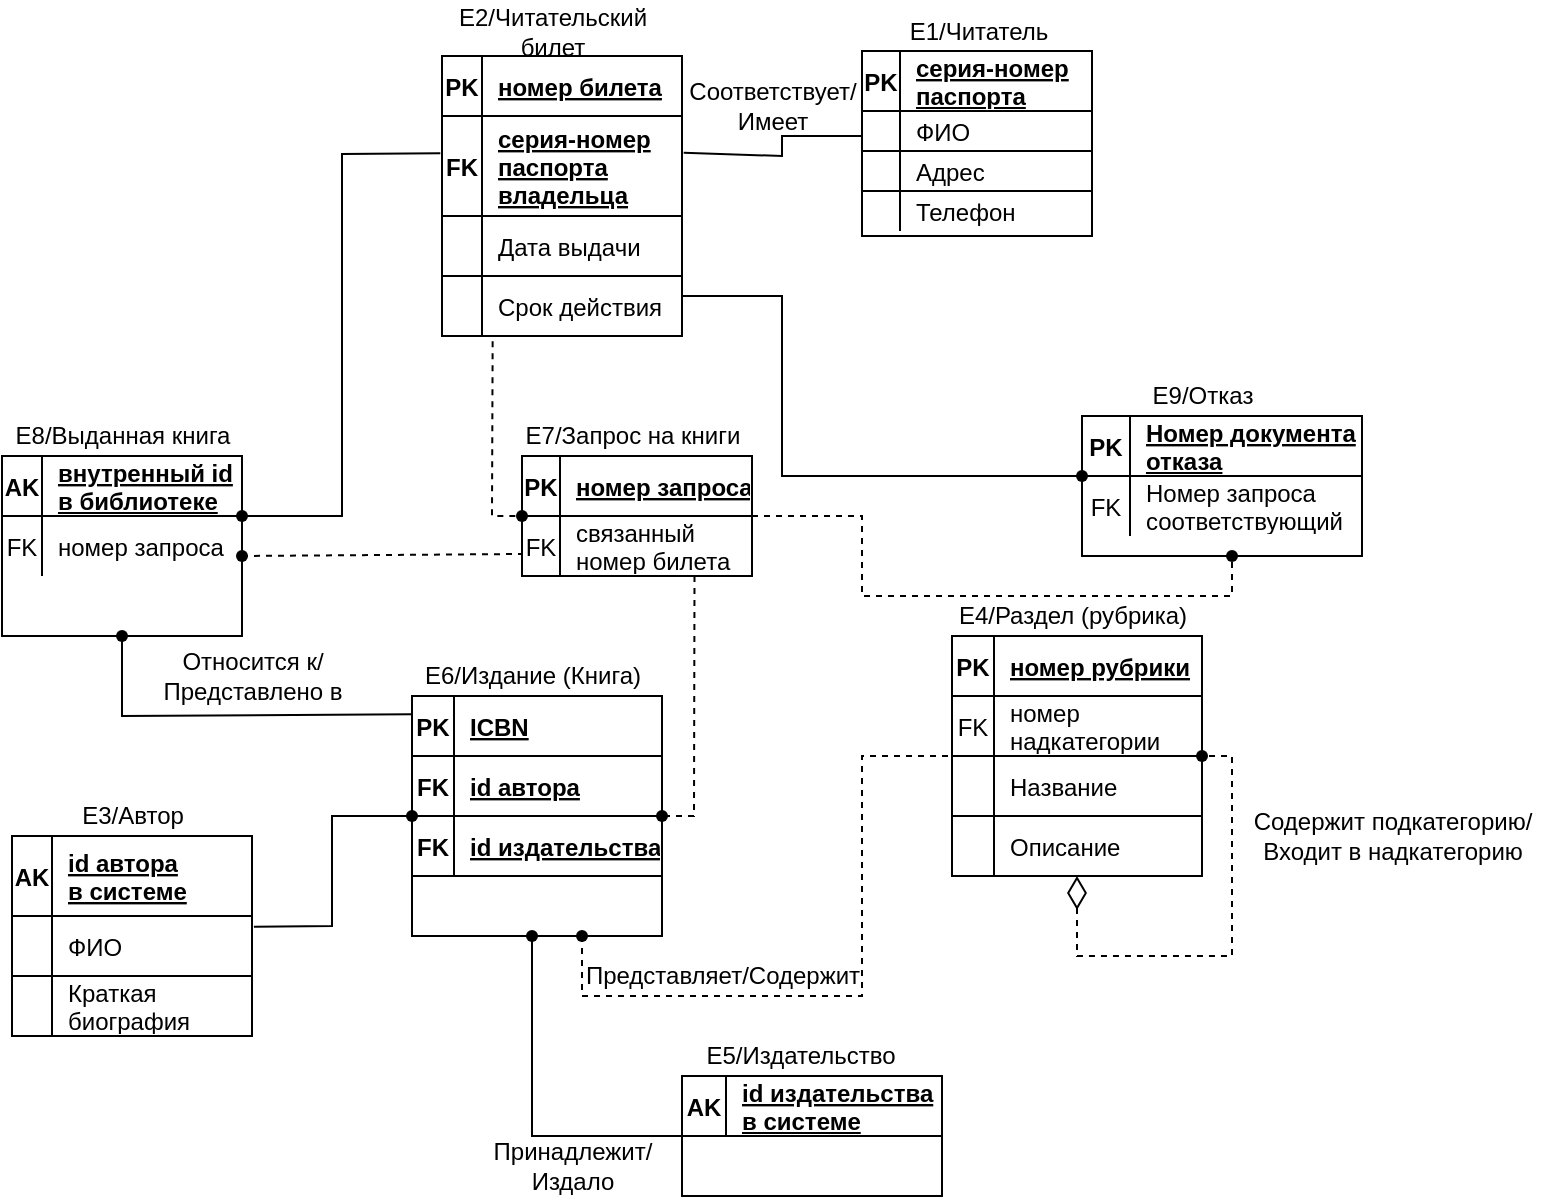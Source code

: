 <mxfile version="17.1.3" type="github">
  <diagram id="OyRcTyBlNtmZmaSBtb3-" name="Page-1">
    <mxGraphModel dx="1022" dy="468" grid="1" gridSize="10" guides="1" tooltips="1" connect="1" arrows="1" fold="1" page="1" pageScale="1" pageWidth="827" pageHeight="1169" math="0" shadow="0">
      <root>
        <mxCell id="0" />
        <mxCell id="1" parent="0" />
        <mxCell id="z1wBFRxJV2j2c12fdlnA-1" value="" style="shape=table;childLayout=tableLayout;fixedRows=1;rounded=0;whiteSpace=wrap;html=1;startSize=0;" parent="1" vertex="1">
          <mxGeometry x="480" y="27.5" width="115" height="92.5" as="geometry" />
        </mxCell>
        <mxCell id="bO-Ev2rAPcP5Glvwb2sy-28" value="" style="shape=tableRow;horizontal=0;startSize=0;swimlaneHead=0;swimlaneBody=0;fillColor=none;collapsible=0;dropTarget=0;points=[[0,0.5],[1,0.5]];portConstraint=eastwest;top=0;left=0;right=0;bottom=1;" parent="z1wBFRxJV2j2c12fdlnA-1" vertex="1">
          <mxGeometry width="115" height="30" as="geometry" />
        </mxCell>
        <mxCell id="bO-Ev2rAPcP5Glvwb2sy-29" value="PK" style="shape=partialRectangle;connectable=0;fillColor=none;top=0;left=0;bottom=0;right=0;fontStyle=1;overflow=hidden;" parent="bO-Ev2rAPcP5Glvwb2sy-28" vertex="1">
          <mxGeometry width="19" height="30" as="geometry">
            <mxRectangle width="19" height="30" as="alternateBounds" />
          </mxGeometry>
        </mxCell>
        <mxCell id="bO-Ev2rAPcP5Glvwb2sy-30" value="серия-номер&#xa;паспорта" style="shape=partialRectangle;connectable=0;fillColor=none;top=0;left=0;bottom=0;right=0;align=left;spacingLeft=6;fontStyle=5;overflow=hidden;" parent="bO-Ev2rAPcP5Glvwb2sy-28" vertex="1">
          <mxGeometry x="19" width="96" height="30" as="geometry">
            <mxRectangle width="96" height="30" as="alternateBounds" />
          </mxGeometry>
        </mxCell>
        <mxCell id="trUR8ETrxcVHtbuQEycP-1" value="" style="shape=tableRow;horizontal=0;startSize=0;swimlaneHead=0;swimlaneBody=0;fillColor=none;collapsible=0;dropTarget=0;points=[[0,0.5],[1,0.5]];portConstraint=eastwest;top=0;left=0;right=0;bottom=0;" vertex="1" parent="z1wBFRxJV2j2c12fdlnA-1">
          <mxGeometry y="30" width="115" height="20" as="geometry" />
        </mxCell>
        <mxCell id="trUR8ETrxcVHtbuQEycP-2" value="" style="shape=partialRectangle;connectable=0;fillColor=none;top=0;left=0;bottom=0;right=0;editable=1;overflow=hidden;" vertex="1" parent="trUR8ETrxcVHtbuQEycP-1">
          <mxGeometry width="19" height="20" as="geometry">
            <mxRectangle width="19" height="20" as="alternateBounds" />
          </mxGeometry>
        </mxCell>
        <mxCell id="trUR8ETrxcVHtbuQEycP-3" value="ФИО" style="shape=partialRectangle;connectable=0;fillColor=none;top=0;left=0;bottom=0;right=0;align=left;spacingLeft=6;overflow=hidden;" vertex="1" parent="trUR8ETrxcVHtbuQEycP-1">
          <mxGeometry x="19" width="96" height="20" as="geometry">
            <mxRectangle width="96" height="20" as="alternateBounds" />
          </mxGeometry>
        </mxCell>
        <mxCell id="trUR8ETrxcVHtbuQEycP-4" value="" style="shape=tableRow;horizontal=0;startSize=0;swimlaneHead=0;swimlaneBody=0;fillColor=none;collapsible=0;dropTarget=0;points=[[0,0.5],[1,0.5]];portConstraint=eastwest;top=0;left=0;right=0;bottom=0;" vertex="1" parent="z1wBFRxJV2j2c12fdlnA-1">
          <mxGeometry y="50" width="115" height="20" as="geometry" />
        </mxCell>
        <mxCell id="trUR8ETrxcVHtbuQEycP-5" value="" style="shape=partialRectangle;connectable=0;fillColor=none;top=0;left=0;bottom=0;right=0;editable=1;overflow=hidden;" vertex="1" parent="trUR8ETrxcVHtbuQEycP-4">
          <mxGeometry width="19" height="20" as="geometry">
            <mxRectangle width="19" height="20" as="alternateBounds" />
          </mxGeometry>
        </mxCell>
        <mxCell id="trUR8ETrxcVHtbuQEycP-6" value="Адрес" style="shape=partialRectangle;connectable=0;fillColor=none;top=0;left=0;bottom=0;right=0;align=left;spacingLeft=6;overflow=hidden;" vertex="1" parent="trUR8ETrxcVHtbuQEycP-4">
          <mxGeometry x="19" width="96" height="20" as="geometry">
            <mxRectangle width="96" height="20" as="alternateBounds" />
          </mxGeometry>
        </mxCell>
        <mxCell id="trUR8ETrxcVHtbuQEycP-7" value="" style="shape=tableRow;horizontal=0;startSize=0;swimlaneHead=0;swimlaneBody=0;fillColor=none;collapsible=0;dropTarget=0;points=[[0,0.5],[1,0.5]];portConstraint=eastwest;top=0;left=0;right=0;bottom=0;" vertex="1" parent="z1wBFRxJV2j2c12fdlnA-1">
          <mxGeometry y="70" width="115" height="20" as="geometry" />
        </mxCell>
        <mxCell id="trUR8ETrxcVHtbuQEycP-8" value="" style="shape=partialRectangle;connectable=0;fillColor=none;top=0;left=0;bottom=0;right=0;editable=1;overflow=hidden;" vertex="1" parent="trUR8ETrxcVHtbuQEycP-7">
          <mxGeometry width="19" height="20" as="geometry">
            <mxRectangle width="19" height="20" as="alternateBounds" />
          </mxGeometry>
        </mxCell>
        <mxCell id="trUR8ETrxcVHtbuQEycP-9" value="Телефон" style="shape=partialRectangle;connectable=0;fillColor=none;top=0;left=0;bottom=0;right=0;align=left;spacingLeft=6;overflow=hidden;" vertex="1" parent="trUR8ETrxcVHtbuQEycP-7">
          <mxGeometry x="19" width="96" height="20" as="geometry">
            <mxRectangle width="96" height="20" as="alternateBounds" />
          </mxGeometry>
        </mxCell>
        <mxCell id="z1wBFRxJV2j2c12fdlnA-2" value="E1/Читатель" style="text;html=1;align=center;verticalAlign=middle;resizable=0;points=[];autosize=1;strokeColor=none;fillColor=none;" parent="1" vertex="1">
          <mxGeometry x="492.5" y="7.5" width="90" height="20" as="geometry" />
        </mxCell>
        <mxCell id="z1wBFRxJV2j2c12fdlnA-4" value="E2/Читательский&lt;br&gt;билет" style="text;html=1;align=center;verticalAlign=middle;resizable=0;points=[];autosize=1;strokeColor=none;fillColor=none;" parent="1" vertex="1">
          <mxGeometry x="270" y="2.5" width="110" height="30" as="geometry" />
        </mxCell>
        <mxCell id="z1wBFRxJV2j2c12fdlnA-5" value="" style="shape=table;childLayout=tableLayout;fixedRows=1;rounded=0;whiteSpace=wrap;html=1;startSize=0;" parent="1" vertex="1">
          <mxGeometry x="55" y="420" width="120" height="100" as="geometry" />
        </mxCell>
        <mxCell id="bO-Ev2rAPcP5Glvwb2sy-86" value="" style="shape=tableRow;horizontal=0;startSize=0;swimlaneHead=0;swimlaneBody=0;fillColor=none;collapsible=0;dropTarget=0;points=[[0,0.5],[1,0.5]];portConstraint=eastwest;top=0;left=0;right=0;bottom=1;" parent="z1wBFRxJV2j2c12fdlnA-5" vertex="1">
          <mxGeometry width="120" height="40" as="geometry" />
        </mxCell>
        <mxCell id="bO-Ev2rAPcP5Glvwb2sy-87" value="AK" style="shape=partialRectangle;connectable=0;fillColor=none;top=0;left=0;bottom=0;right=0;fontStyle=1;overflow=hidden;" parent="bO-Ev2rAPcP5Glvwb2sy-86" vertex="1">
          <mxGeometry width="20" height="40" as="geometry">
            <mxRectangle width="20" height="40" as="alternateBounds" />
          </mxGeometry>
        </mxCell>
        <mxCell id="bO-Ev2rAPcP5Glvwb2sy-88" value="id автора&#xa;в системе" style="shape=partialRectangle;connectable=0;fillColor=none;top=0;left=0;bottom=0;right=0;align=left;spacingLeft=6;fontStyle=5;overflow=hidden;" parent="bO-Ev2rAPcP5Glvwb2sy-86" vertex="1">
          <mxGeometry x="20" width="100" height="40" as="geometry">
            <mxRectangle width="100" height="40" as="alternateBounds" />
          </mxGeometry>
        </mxCell>
        <mxCell id="trUR8ETrxcVHtbuQEycP-25" value="" style="shape=tableRow;horizontal=0;startSize=0;swimlaneHead=0;swimlaneBody=0;fillColor=none;collapsible=0;dropTarget=0;points=[[0,0.5],[1,0.5]];portConstraint=eastwest;top=0;left=0;right=0;bottom=0;" vertex="1" parent="z1wBFRxJV2j2c12fdlnA-5">
          <mxGeometry y="40" width="120" height="30" as="geometry" />
        </mxCell>
        <mxCell id="trUR8ETrxcVHtbuQEycP-26" value="" style="shape=partialRectangle;connectable=0;fillColor=none;top=0;left=0;bottom=0;right=0;editable=1;overflow=hidden;" vertex="1" parent="trUR8ETrxcVHtbuQEycP-25">
          <mxGeometry width="20" height="30" as="geometry">
            <mxRectangle width="20" height="30" as="alternateBounds" />
          </mxGeometry>
        </mxCell>
        <mxCell id="trUR8ETrxcVHtbuQEycP-27" value="ФИО" style="shape=partialRectangle;connectable=0;fillColor=none;top=0;left=0;bottom=0;right=0;align=left;spacingLeft=6;overflow=hidden;" vertex="1" parent="trUR8ETrxcVHtbuQEycP-25">
          <mxGeometry x="20" width="100" height="30" as="geometry">
            <mxRectangle width="100" height="30" as="alternateBounds" />
          </mxGeometry>
        </mxCell>
        <mxCell id="trUR8ETrxcVHtbuQEycP-28" value="" style="shape=tableRow;horizontal=0;startSize=0;swimlaneHead=0;swimlaneBody=0;fillColor=none;collapsible=0;dropTarget=0;points=[[0,0.5],[1,0.5]];portConstraint=eastwest;top=0;left=0;right=0;bottom=0;" vertex="1" parent="z1wBFRxJV2j2c12fdlnA-5">
          <mxGeometry y="70" width="120" height="30" as="geometry" />
        </mxCell>
        <mxCell id="trUR8ETrxcVHtbuQEycP-29" value="" style="shape=partialRectangle;connectable=0;fillColor=none;top=0;left=0;bottom=0;right=0;editable=1;overflow=hidden;" vertex="1" parent="trUR8ETrxcVHtbuQEycP-28">
          <mxGeometry width="20" height="30" as="geometry">
            <mxRectangle width="20" height="30" as="alternateBounds" />
          </mxGeometry>
        </mxCell>
        <mxCell id="trUR8ETrxcVHtbuQEycP-30" value="Краткая&#xa;биография" style="shape=partialRectangle;connectable=0;fillColor=none;top=0;left=0;bottom=0;right=0;align=left;spacingLeft=6;overflow=hidden;" vertex="1" parent="trUR8ETrxcVHtbuQEycP-28">
          <mxGeometry x="20" width="100" height="30" as="geometry">
            <mxRectangle width="100" height="30" as="alternateBounds" />
          </mxGeometry>
        </mxCell>
        <mxCell id="z1wBFRxJV2j2c12fdlnA-6" value="E3/Автор" style="text;html=1;align=center;verticalAlign=middle;resizable=0;points=[];autosize=1;strokeColor=none;fillColor=none;" parent="1" vertex="1">
          <mxGeometry x="80" y="400" width="70" height="20" as="geometry" />
        </mxCell>
        <mxCell id="z1wBFRxJV2j2c12fdlnA-7" value="" style="shape=table;childLayout=tableLayout;fixedRows=1;rounded=0;whiteSpace=wrap;html=1;startSize=0;" parent="1" vertex="1">
          <mxGeometry x="525" y="320" width="125" height="120" as="geometry" />
        </mxCell>
        <mxCell id="bO-Ev2rAPcP5Glvwb2sy-55" value="" style="shape=tableRow;horizontal=0;startSize=0;swimlaneHead=0;swimlaneBody=0;fillColor=none;collapsible=0;dropTarget=0;points=[[0,0.5],[1,0.5]];portConstraint=eastwest;top=0;left=0;right=0;bottom=1;" parent="z1wBFRxJV2j2c12fdlnA-7" vertex="1">
          <mxGeometry width="125" height="30" as="geometry" />
        </mxCell>
        <mxCell id="bO-Ev2rAPcP5Glvwb2sy-56" value="PK" style="shape=partialRectangle;connectable=0;fillColor=none;top=0;left=0;bottom=0;right=0;fontStyle=1;overflow=hidden;" parent="bO-Ev2rAPcP5Glvwb2sy-55" vertex="1">
          <mxGeometry width="21" height="30" as="geometry">
            <mxRectangle width="21" height="30" as="alternateBounds" />
          </mxGeometry>
        </mxCell>
        <mxCell id="bO-Ev2rAPcP5Glvwb2sy-57" value="номер рубрики" style="shape=partialRectangle;connectable=0;fillColor=none;top=0;left=0;bottom=0;right=0;align=left;spacingLeft=6;fontStyle=5;overflow=hidden;" parent="bO-Ev2rAPcP5Glvwb2sy-55" vertex="1">
          <mxGeometry x="21" width="104" height="30" as="geometry">
            <mxRectangle width="104" height="30" as="alternateBounds" />
          </mxGeometry>
        </mxCell>
        <mxCell id="bO-Ev2rAPcP5Glvwb2sy-58" value="" style="shape=tableRow;horizontal=0;startSize=0;swimlaneHead=0;swimlaneBody=0;fillColor=none;collapsible=0;dropTarget=0;points=[[0,0.5],[1,0.5]];portConstraint=eastwest;top=0;left=0;right=0;bottom=0;" parent="z1wBFRxJV2j2c12fdlnA-7" vertex="1">
          <mxGeometry y="30" width="125" height="30" as="geometry" />
        </mxCell>
        <mxCell id="bO-Ev2rAPcP5Glvwb2sy-59" value="FK" style="shape=partialRectangle;connectable=0;fillColor=none;top=0;left=0;bottom=0;right=0;fontStyle=0;overflow=hidden;" parent="bO-Ev2rAPcP5Glvwb2sy-58" vertex="1">
          <mxGeometry width="21" height="30" as="geometry">
            <mxRectangle width="21" height="30" as="alternateBounds" />
          </mxGeometry>
        </mxCell>
        <mxCell id="bO-Ev2rAPcP5Glvwb2sy-60" value="номер&#xa;надкатегории" style="shape=partialRectangle;connectable=0;fillColor=none;top=0;left=0;bottom=0;right=0;align=left;spacingLeft=6;fontStyle=0;overflow=hidden;" parent="bO-Ev2rAPcP5Glvwb2sy-58" vertex="1">
          <mxGeometry x="21" width="104" height="30" as="geometry">
            <mxRectangle width="104" height="30" as="alternateBounds" />
          </mxGeometry>
        </mxCell>
        <mxCell id="trUR8ETrxcVHtbuQEycP-16" value="" style="shape=tableRow;horizontal=0;startSize=0;swimlaneHead=0;swimlaneBody=0;fillColor=none;collapsible=0;dropTarget=0;points=[[0,0.5],[1,0.5]];portConstraint=eastwest;top=0;left=0;right=0;bottom=0;" vertex="1" parent="z1wBFRxJV2j2c12fdlnA-7">
          <mxGeometry y="60" width="125" height="30" as="geometry" />
        </mxCell>
        <mxCell id="trUR8ETrxcVHtbuQEycP-17" value="" style="shape=partialRectangle;connectable=0;fillColor=none;top=0;left=0;bottom=0;right=0;editable=1;overflow=hidden;" vertex="1" parent="trUR8ETrxcVHtbuQEycP-16">
          <mxGeometry width="21" height="30" as="geometry">
            <mxRectangle width="21" height="30" as="alternateBounds" />
          </mxGeometry>
        </mxCell>
        <mxCell id="trUR8ETrxcVHtbuQEycP-18" value="Название" style="shape=partialRectangle;connectable=0;fillColor=none;top=0;left=0;bottom=0;right=0;align=left;spacingLeft=6;overflow=hidden;" vertex="1" parent="trUR8ETrxcVHtbuQEycP-16">
          <mxGeometry x="21" width="104" height="30" as="geometry">
            <mxRectangle width="104" height="30" as="alternateBounds" />
          </mxGeometry>
        </mxCell>
        <mxCell id="trUR8ETrxcVHtbuQEycP-19" value="" style="shape=tableRow;horizontal=0;startSize=0;swimlaneHead=0;swimlaneBody=0;fillColor=none;collapsible=0;dropTarget=0;points=[[0,0.5],[1,0.5]];portConstraint=eastwest;top=0;left=0;right=0;bottom=0;" vertex="1" parent="z1wBFRxJV2j2c12fdlnA-7">
          <mxGeometry y="90" width="125" height="30" as="geometry" />
        </mxCell>
        <mxCell id="trUR8ETrxcVHtbuQEycP-20" value="" style="shape=partialRectangle;connectable=0;fillColor=none;top=0;left=0;bottom=0;right=0;editable=1;overflow=hidden;" vertex="1" parent="trUR8ETrxcVHtbuQEycP-19">
          <mxGeometry width="21" height="30" as="geometry">
            <mxRectangle width="21" height="30" as="alternateBounds" />
          </mxGeometry>
        </mxCell>
        <mxCell id="trUR8ETrxcVHtbuQEycP-21" value="Описание" style="shape=partialRectangle;connectable=0;fillColor=none;top=0;left=0;bottom=0;right=0;align=left;spacingLeft=6;overflow=hidden;" vertex="1" parent="trUR8ETrxcVHtbuQEycP-19">
          <mxGeometry x="21" width="104" height="30" as="geometry">
            <mxRectangle width="104" height="30" as="alternateBounds" />
          </mxGeometry>
        </mxCell>
        <mxCell id="z1wBFRxJV2j2c12fdlnA-8" value="E4/Раздел (рубрика)" style="text;html=1;align=center;verticalAlign=middle;resizable=0;points=[];autosize=1;strokeColor=none;fillColor=none;" parent="1" vertex="1">
          <mxGeometry x="520" y="300" width="130" height="20" as="geometry" />
        </mxCell>
        <mxCell id="z1wBFRxJV2j2c12fdlnA-9" value="" style="shape=table;childLayout=tableLayout;fixedRows=1;rounded=0;whiteSpace=wrap;html=1;startSize=0;" parent="1" vertex="1">
          <mxGeometry x="390" y="540" width="130" height="60" as="geometry" />
        </mxCell>
        <mxCell id="bO-Ev2rAPcP5Glvwb2sy-119" value="" style="shape=tableRow;horizontal=0;startSize=0;swimlaneHead=0;swimlaneBody=0;fillColor=none;collapsible=0;dropTarget=0;points=[[0,0.5],[1,0.5]];portConstraint=eastwest;top=0;left=0;right=0;bottom=1;" parent="z1wBFRxJV2j2c12fdlnA-9" vertex="1">
          <mxGeometry width="130" height="30" as="geometry" />
        </mxCell>
        <mxCell id="bO-Ev2rAPcP5Glvwb2sy-120" value="AK" style="shape=partialRectangle;connectable=0;fillColor=none;top=0;left=0;bottom=0;right=0;fontStyle=1;overflow=hidden;" parent="bO-Ev2rAPcP5Glvwb2sy-119" vertex="1">
          <mxGeometry width="22" height="30" as="geometry">
            <mxRectangle width="22" height="30" as="alternateBounds" />
          </mxGeometry>
        </mxCell>
        <mxCell id="bO-Ev2rAPcP5Glvwb2sy-121" value="id издательства&#xa;в системе" style="shape=partialRectangle;connectable=0;fillColor=none;top=0;left=0;bottom=0;right=0;align=left;spacingLeft=6;fontStyle=5;overflow=hidden;" parent="bO-Ev2rAPcP5Glvwb2sy-119" vertex="1">
          <mxGeometry x="22" width="108" height="30" as="geometry">
            <mxRectangle width="108" height="30" as="alternateBounds" />
          </mxGeometry>
        </mxCell>
        <mxCell id="z1wBFRxJV2j2c12fdlnA-10" value="E5/Издательство" style="text;html=1;align=center;verticalAlign=middle;resizable=0;points=[];autosize=1;strokeColor=none;fillColor=none;" parent="1" vertex="1">
          <mxGeometry x="394" y="520" width="110" height="20" as="geometry" />
        </mxCell>
        <mxCell id="z1wBFRxJV2j2c12fdlnA-13" value="" style="shape=table;childLayout=tableLayout;fixedRows=1;rounded=0;whiteSpace=wrap;html=1;startSize=0;" parent="1" vertex="1">
          <mxGeometry x="310" y="230" width="115" height="60" as="geometry" />
        </mxCell>
        <mxCell id="bO-Ev2rAPcP5Glvwb2sy-76" value="" style="shape=tableRow;horizontal=0;startSize=0;swimlaneHead=0;swimlaneBody=0;fillColor=none;collapsible=0;dropTarget=0;points=[[0,0.5],[1,0.5]];portConstraint=eastwest;top=0;left=0;right=0;bottom=1;" parent="z1wBFRxJV2j2c12fdlnA-13" vertex="1">
          <mxGeometry width="115" height="30" as="geometry" />
        </mxCell>
        <mxCell id="bO-Ev2rAPcP5Glvwb2sy-77" value="PK" style="shape=partialRectangle;connectable=0;fillColor=none;top=0;left=0;bottom=0;right=0;fontStyle=1;overflow=hidden;" parent="bO-Ev2rAPcP5Glvwb2sy-76" vertex="1">
          <mxGeometry width="19" height="30" as="geometry">
            <mxRectangle width="19" height="30" as="alternateBounds" />
          </mxGeometry>
        </mxCell>
        <mxCell id="bO-Ev2rAPcP5Glvwb2sy-78" value="номер запроса" style="shape=partialRectangle;connectable=0;fillColor=none;top=0;left=0;bottom=0;right=0;align=left;spacingLeft=6;fontStyle=5;overflow=hidden;" parent="bO-Ev2rAPcP5Glvwb2sy-76" vertex="1">
          <mxGeometry x="19" width="96" height="30" as="geometry">
            <mxRectangle width="96" height="30" as="alternateBounds" />
          </mxGeometry>
        </mxCell>
        <mxCell id="bO-Ev2rAPcP5Glvwb2sy-79" value="" style="shape=tableRow;horizontal=0;startSize=0;swimlaneHead=0;swimlaneBody=0;fillColor=none;collapsible=0;dropTarget=0;points=[[0,0.5],[1,0.5]];portConstraint=eastwest;top=0;left=0;right=0;bottom=0;" parent="z1wBFRxJV2j2c12fdlnA-13" vertex="1">
          <mxGeometry y="30" width="115" height="30" as="geometry" />
        </mxCell>
        <mxCell id="bO-Ev2rAPcP5Glvwb2sy-80" value="FK" style="shape=partialRectangle;connectable=0;fillColor=none;top=0;left=0;bottom=0;right=0;fontStyle=0;overflow=hidden;" parent="bO-Ev2rAPcP5Glvwb2sy-79" vertex="1">
          <mxGeometry width="19" height="30" as="geometry">
            <mxRectangle width="19" height="30" as="alternateBounds" />
          </mxGeometry>
        </mxCell>
        <mxCell id="bO-Ev2rAPcP5Glvwb2sy-81" value="связанный&#xa;номер билета" style="shape=partialRectangle;connectable=0;fillColor=none;top=0;left=0;bottom=0;right=0;align=left;spacingLeft=6;fontStyle=0;overflow=hidden;" parent="bO-Ev2rAPcP5Glvwb2sy-79" vertex="1">
          <mxGeometry x="19" width="96" height="30" as="geometry">
            <mxRectangle width="96" height="30" as="alternateBounds" />
          </mxGeometry>
        </mxCell>
        <mxCell id="z1wBFRxJV2j2c12fdlnA-14" value="E7/Запрос на книги" style="text;html=1;align=center;verticalAlign=middle;resizable=0;points=[];autosize=1;strokeColor=none;fillColor=none;" parent="1" vertex="1">
          <mxGeometry x="305" y="210" width="120" height="20" as="geometry" />
        </mxCell>
        <mxCell id="z1wBFRxJV2j2c12fdlnA-15" value="" style="shape=table;childLayout=tableLayout;fixedRows=1;rounded=0;whiteSpace=wrap;html=1;startSize=0;" parent="1" vertex="1">
          <mxGeometry x="50" y="230" width="120" height="90" as="geometry" />
        </mxCell>
        <mxCell id="bO-Ev2rAPcP5Glvwb2sy-69" value="" style="shape=tableRow;horizontal=0;startSize=0;swimlaneHead=0;swimlaneBody=0;fillColor=none;collapsible=0;dropTarget=0;points=[[0,0.5],[1,0.5]];portConstraint=eastwest;top=0;left=0;right=0;bottom=1;" parent="z1wBFRxJV2j2c12fdlnA-15" vertex="1">
          <mxGeometry width="120" height="30" as="geometry" />
        </mxCell>
        <mxCell id="bO-Ev2rAPcP5Glvwb2sy-70" value="AK" style="shape=partialRectangle;connectable=0;fillColor=none;top=0;left=0;bottom=0;right=0;fontStyle=1;overflow=hidden;" parent="bO-Ev2rAPcP5Glvwb2sy-69" vertex="1">
          <mxGeometry width="20" height="30" as="geometry">
            <mxRectangle width="20" height="30" as="alternateBounds" />
          </mxGeometry>
        </mxCell>
        <mxCell id="bO-Ev2rAPcP5Glvwb2sy-71" value="внутренный id&#xa;в библиотеке" style="shape=partialRectangle;connectable=0;fillColor=none;top=0;left=0;bottom=0;right=0;align=left;spacingLeft=6;fontStyle=5;overflow=hidden;" parent="bO-Ev2rAPcP5Glvwb2sy-69" vertex="1">
          <mxGeometry x="20" width="100" height="30" as="geometry">
            <mxRectangle width="100" height="30" as="alternateBounds" />
          </mxGeometry>
        </mxCell>
        <mxCell id="bO-Ev2rAPcP5Glvwb2sy-73" value="" style="shape=tableRow;horizontal=0;startSize=0;swimlaneHead=0;swimlaneBody=0;fillColor=none;collapsible=0;dropTarget=0;points=[[0,0.5],[1,0.5]];portConstraint=eastwest;top=0;left=0;right=0;bottom=0;" parent="z1wBFRxJV2j2c12fdlnA-15" vertex="1">
          <mxGeometry y="30" width="120" height="30" as="geometry" />
        </mxCell>
        <mxCell id="bO-Ev2rAPcP5Glvwb2sy-74" value="FK" style="shape=partialRectangle;connectable=0;fillColor=none;top=0;left=0;bottom=0;right=0;fontStyle=0;overflow=hidden;" parent="bO-Ev2rAPcP5Glvwb2sy-73" vertex="1">
          <mxGeometry width="20" height="30" as="geometry">
            <mxRectangle width="20" height="30" as="alternateBounds" />
          </mxGeometry>
        </mxCell>
        <mxCell id="bO-Ev2rAPcP5Glvwb2sy-75" value="номер запроса" style="shape=partialRectangle;connectable=0;fillColor=none;top=0;left=0;bottom=0;right=0;align=left;spacingLeft=6;fontStyle=0;overflow=hidden;" parent="bO-Ev2rAPcP5Glvwb2sy-73" vertex="1">
          <mxGeometry x="20" width="100" height="30" as="geometry">
            <mxRectangle width="100" height="30" as="alternateBounds" />
          </mxGeometry>
        </mxCell>
        <mxCell id="z1wBFRxJV2j2c12fdlnA-16" value="E8/Выданная книга" style="text;html=1;align=center;verticalAlign=middle;resizable=0;points=[];autosize=1;strokeColor=none;fillColor=none;" parent="1" vertex="1">
          <mxGeometry x="50" y="210" width="120" height="20" as="geometry" />
        </mxCell>
        <mxCell id="z1wBFRxJV2j2c12fdlnA-17" value="" style="shape=table;childLayout=tableLayout;fixedRows=1;rounded=0;whiteSpace=wrap;html=1;startSize=0;" parent="1" vertex="1">
          <mxGeometry x="590" y="210" width="140" height="70" as="geometry" />
        </mxCell>
        <mxCell id="bO-Ev2rAPcP5Glvwb2sy-41" value="" style="shape=tableRow;horizontal=0;startSize=0;swimlaneHead=0;swimlaneBody=0;fillColor=none;collapsible=0;dropTarget=0;points=[[0,0.5],[1,0.5]];portConstraint=eastwest;top=0;left=0;right=0;bottom=1;" parent="z1wBFRxJV2j2c12fdlnA-17" vertex="1">
          <mxGeometry width="140" height="30" as="geometry" />
        </mxCell>
        <mxCell id="bO-Ev2rAPcP5Glvwb2sy-42" value="PK" style="shape=partialRectangle;connectable=0;fillColor=none;top=0;left=0;bottom=0;right=0;fontStyle=1;overflow=hidden;" parent="bO-Ev2rAPcP5Glvwb2sy-41" vertex="1">
          <mxGeometry width="24" height="30" as="geometry">
            <mxRectangle width="24" height="30" as="alternateBounds" />
          </mxGeometry>
        </mxCell>
        <mxCell id="bO-Ev2rAPcP5Glvwb2sy-43" value="Номер документа&#xa;отказа" style="shape=partialRectangle;connectable=0;fillColor=none;top=0;left=0;bottom=0;right=0;align=left;spacingLeft=6;fontStyle=5;overflow=hidden;" parent="bO-Ev2rAPcP5Glvwb2sy-41" vertex="1">
          <mxGeometry x="24" width="116" height="30" as="geometry">
            <mxRectangle width="116" height="30" as="alternateBounds" />
          </mxGeometry>
        </mxCell>
        <mxCell id="bO-Ev2rAPcP5Glvwb2sy-52" value="" style="shape=tableRow;horizontal=0;startSize=0;swimlaneHead=0;swimlaneBody=0;fillColor=none;collapsible=0;dropTarget=0;points=[[0,0.5],[1,0.5]];portConstraint=eastwest;top=0;left=0;right=0;bottom=0;" parent="z1wBFRxJV2j2c12fdlnA-17" vertex="1">
          <mxGeometry y="30" width="140" height="30" as="geometry" />
        </mxCell>
        <mxCell id="bO-Ev2rAPcP5Glvwb2sy-53" value="FK" style="shape=partialRectangle;connectable=0;fillColor=none;top=0;left=0;bottom=0;right=0;fontStyle=0;overflow=hidden;" parent="bO-Ev2rAPcP5Glvwb2sy-52" vertex="1">
          <mxGeometry width="24" height="30" as="geometry">
            <mxRectangle width="24" height="30" as="alternateBounds" />
          </mxGeometry>
        </mxCell>
        <mxCell id="bO-Ev2rAPcP5Glvwb2sy-54" value="Номер запроса&#xa;соответствующий" style="shape=partialRectangle;connectable=0;fillColor=none;top=0;left=0;bottom=0;right=0;align=left;spacingLeft=6;fontStyle=0;overflow=hidden;" parent="bO-Ev2rAPcP5Glvwb2sy-52" vertex="1">
          <mxGeometry x="24" width="116" height="30" as="geometry">
            <mxRectangle width="116" height="30" as="alternateBounds" />
          </mxGeometry>
        </mxCell>
        <mxCell id="z1wBFRxJV2j2c12fdlnA-18" value="E9/Отказ" style="text;html=1;align=center;verticalAlign=middle;resizable=0;points=[];autosize=1;strokeColor=none;fillColor=none;" parent="1" vertex="1">
          <mxGeometry x="615" y="190" width="70" height="20" as="geometry" />
        </mxCell>
        <mxCell id="z1wBFRxJV2j2c12fdlnA-19" value="" style="shape=table;childLayout=tableLayout;fixedRows=1;rounded=1;whiteSpace=wrap;html=1;startSize=0;" parent="1" vertex="1">
          <mxGeometry x="270" y="30" width="120" height="140" as="geometry" />
        </mxCell>
        <mxCell id="bO-Ev2rAPcP5Glvwb2sy-32" value="" style="shape=tableRow;horizontal=0;startSize=0;swimlaneHead=0;swimlaneBody=0;fillColor=none;collapsible=0;dropTarget=0;points=[[0,0.5],[1,0.5]];portConstraint=eastwest;top=0;left=0;right=0;bottom=1;" parent="z1wBFRxJV2j2c12fdlnA-19" vertex="1">
          <mxGeometry width="120" height="30" as="geometry" />
        </mxCell>
        <mxCell id="bO-Ev2rAPcP5Glvwb2sy-33" value="PK" style="shape=partialRectangle;connectable=0;fillColor=none;top=0;left=0;bottom=0;right=0;fontStyle=1;overflow=hidden;" parent="bO-Ev2rAPcP5Glvwb2sy-32" vertex="1">
          <mxGeometry width="20" height="30" as="geometry">
            <mxRectangle width="20" height="30" as="alternateBounds" />
          </mxGeometry>
        </mxCell>
        <mxCell id="bO-Ev2rAPcP5Glvwb2sy-34" value="номер билета" style="shape=partialRectangle;connectable=0;fillColor=none;top=0;left=0;bottom=0;right=0;align=left;spacingLeft=6;fontStyle=5;overflow=hidden;" parent="bO-Ev2rAPcP5Glvwb2sy-32" vertex="1">
          <mxGeometry x="20" width="100" height="30" as="geometry">
            <mxRectangle width="100" height="30" as="alternateBounds" />
          </mxGeometry>
        </mxCell>
        <mxCell id="bO-Ev2rAPcP5Glvwb2sy-35" value="" style="shape=tableRow;horizontal=0;startSize=0;swimlaneHead=0;swimlaneBody=0;fillColor=none;collapsible=0;dropTarget=0;points=[[0,0.5],[1,0.5]];portConstraint=eastwest;top=0;left=0;right=0;bottom=1;" parent="z1wBFRxJV2j2c12fdlnA-19" vertex="1">
          <mxGeometry y="30" width="120" height="50" as="geometry" />
        </mxCell>
        <mxCell id="bO-Ev2rAPcP5Glvwb2sy-36" value="FK" style="shape=partialRectangle;connectable=0;fillColor=none;top=0;left=0;bottom=0;right=0;fontStyle=1;overflow=hidden;" parent="bO-Ev2rAPcP5Glvwb2sy-35" vertex="1">
          <mxGeometry width="20" height="50" as="geometry">
            <mxRectangle width="20" height="50" as="alternateBounds" />
          </mxGeometry>
        </mxCell>
        <mxCell id="bO-Ev2rAPcP5Glvwb2sy-37" value="серия-номер&#xa;паспорта&#xa;владельца" style="shape=partialRectangle;connectable=0;fillColor=none;top=0;left=0;bottom=0;right=0;align=left;spacingLeft=6;fontStyle=5;overflow=hidden;" parent="bO-Ev2rAPcP5Glvwb2sy-35" vertex="1">
          <mxGeometry x="20" width="100" height="50" as="geometry">
            <mxRectangle width="100" height="50" as="alternateBounds" />
          </mxGeometry>
        </mxCell>
        <mxCell id="trUR8ETrxcVHtbuQEycP-10" value="" style="shape=tableRow;horizontal=0;startSize=0;swimlaneHead=0;swimlaneBody=0;fillColor=none;collapsible=0;dropTarget=0;points=[[0,0.5],[1,0.5]];portConstraint=eastwest;top=0;left=0;right=0;bottom=0;" vertex="1" parent="z1wBFRxJV2j2c12fdlnA-19">
          <mxGeometry y="80" width="120" height="30" as="geometry" />
        </mxCell>
        <mxCell id="trUR8ETrxcVHtbuQEycP-11" value="" style="shape=partialRectangle;connectable=0;fillColor=none;top=0;left=0;bottom=0;right=0;editable=1;overflow=hidden;" vertex="1" parent="trUR8ETrxcVHtbuQEycP-10">
          <mxGeometry width="20" height="30" as="geometry">
            <mxRectangle width="20" height="30" as="alternateBounds" />
          </mxGeometry>
        </mxCell>
        <mxCell id="trUR8ETrxcVHtbuQEycP-12" value="Дата выдачи" style="shape=partialRectangle;connectable=0;fillColor=none;top=0;left=0;bottom=0;right=0;align=left;spacingLeft=6;overflow=hidden;" vertex="1" parent="trUR8ETrxcVHtbuQEycP-10">
          <mxGeometry x="20" width="100" height="30" as="geometry">
            <mxRectangle width="100" height="30" as="alternateBounds" />
          </mxGeometry>
        </mxCell>
        <mxCell id="trUR8ETrxcVHtbuQEycP-13" value="" style="shape=tableRow;horizontal=0;startSize=0;swimlaneHead=0;swimlaneBody=0;fillColor=none;collapsible=0;dropTarget=0;points=[[0,0.5],[1,0.5]];portConstraint=eastwest;top=0;left=0;right=0;bottom=0;" vertex="1" parent="z1wBFRxJV2j2c12fdlnA-19">
          <mxGeometry y="110" width="120" height="30" as="geometry" />
        </mxCell>
        <mxCell id="trUR8ETrxcVHtbuQEycP-14" value="" style="shape=partialRectangle;connectable=0;fillColor=none;top=0;left=0;bottom=0;right=0;editable=1;overflow=hidden;" vertex="1" parent="trUR8ETrxcVHtbuQEycP-13">
          <mxGeometry width="20" height="30" as="geometry">
            <mxRectangle width="20" height="30" as="alternateBounds" />
          </mxGeometry>
        </mxCell>
        <mxCell id="trUR8ETrxcVHtbuQEycP-15" value="Срок действия" style="shape=partialRectangle;connectable=0;fillColor=none;top=0;left=0;bottom=0;right=0;align=left;spacingLeft=6;overflow=hidden;" vertex="1" parent="trUR8ETrxcVHtbuQEycP-13">
          <mxGeometry x="20" width="100" height="30" as="geometry">
            <mxRectangle width="100" height="30" as="alternateBounds" />
          </mxGeometry>
        </mxCell>
        <mxCell id="z1wBFRxJV2j2c12fdlnA-20" value="" style="endArrow=none;html=1;rounded=0;exitX=1.007;exitY=0.368;exitDx=0;exitDy=0;exitPerimeter=0;" parent="1" source="bO-Ev2rAPcP5Glvwb2sy-35" edge="1">
          <mxGeometry width="50" height="50" relative="1" as="geometry">
            <mxPoint x="400" y="130" as="sourcePoint" />
            <mxPoint x="480" y="70" as="targetPoint" />
            <Array as="points">
              <mxPoint x="440" y="80" />
              <mxPoint x="440" y="70" />
            </Array>
          </mxGeometry>
        </mxCell>
        <mxCell id="z1wBFRxJV2j2c12fdlnA-21" value="Соответствует/&lt;br&gt;Имеет" style="text;html=1;align=center;verticalAlign=middle;resizable=0;points=[];autosize=1;strokeColor=none;fillColor=none;" parent="1" vertex="1">
          <mxGeometry x="385" y="40" width="100" height="30" as="geometry" />
        </mxCell>
        <mxCell id="z1wBFRxJV2j2c12fdlnA-23" value="" style="shape=table;childLayout=tableLayout;fixedRows=1;rounded=0;whiteSpace=wrap;html=1;startSize=0;" parent="1" vertex="1">
          <mxGeometry x="255" y="350" width="125" height="120" as="geometry" />
        </mxCell>
        <mxCell id="bO-Ev2rAPcP5Glvwb2sy-82" value="" style="shape=tableRow;horizontal=0;startSize=0;swimlaneHead=0;swimlaneBody=0;fillColor=none;collapsible=0;dropTarget=0;points=[[0,0.5],[1,0.5]];portConstraint=eastwest;top=0;left=0;right=0;bottom=1;" parent="z1wBFRxJV2j2c12fdlnA-23" vertex="1">
          <mxGeometry width="125" height="30" as="geometry" />
        </mxCell>
        <mxCell id="bO-Ev2rAPcP5Glvwb2sy-83" value="PK" style="shape=partialRectangle;connectable=0;fillColor=none;top=0;left=0;bottom=0;right=0;fontStyle=1;overflow=hidden;" parent="bO-Ev2rAPcP5Glvwb2sy-82" vertex="1">
          <mxGeometry width="21" height="30" as="geometry">
            <mxRectangle width="21" height="30" as="alternateBounds" />
          </mxGeometry>
        </mxCell>
        <mxCell id="bO-Ev2rAPcP5Glvwb2sy-84" value="ICBN" style="shape=partialRectangle;connectable=0;fillColor=none;top=0;left=0;bottom=0;right=0;align=left;spacingLeft=6;fontStyle=5;overflow=hidden;" parent="bO-Ev2rAPcP5Glvwb2sy-82" vertex="1">
          <mxGeometry x="21" width="104" height="30" as="geometry">
            <mxRectangle width="104" height="30" as="alternateBounds" />
          </mxGeometry>
        </mxCell>
        <mxCell id="bO-Ev2rAPcP5Glvwb2sy-103" value="" style="shape=tableRow;horizontal=0;startSize=0;swimlaneHead=0;swimlaneBody=0;fillColor=none;collapsible=0;dropTarget=0;points=[[0,0.5],[1,0.5]];portConstraint=eastwest;top=0;left=0;right=0;bottom=1;" parent="z1wBFRxJV2j2c12fdlnA-23" vertex="1">
          <mxGeometry y="30" width="125" height="30" as="geometry" />
        </mxCell>
        <mxCell id="bO-Ev2rAPcP5Glvwb2sy-104" value="FK" style="shape=partialRectangle;connectable=0;fillColor=none;top=0;left=0;bottom=0;right=0;fontStyle=1;overflow=hidden;" parent="bO-Ev2rAPcP5Glvwb2sy-103" vertex="1">
          <mxGeometry width="21" height="30" as="geometry">
            <mxRectangle width="21" height="30" as="alternateBounds" />
          </mxGeometry>
        </mxCell>
        <mxCell id="bO-Ev2rAPcP5Glvwb2sy-105" value="id автора" style="shape=partialRectangle;connectable=0;fillColor=none;top=0;left=0;bottom=0;right=0;align=left;spacingLeft=6;fontStyle=5;overflow=hidden;" parent="bO-Ev2rAPcP5Glvwb2sy-103" vertex="1">
          <mxGeometry x="21" width="104" height="30" as="geometry">
            <mxRectangle width="104" height="30" as="alternateBounds" />
          </mxGeometry>
        </mxCell>
        <mxCell id="bO-Ev2rAPcP5Glvwb2sy-107" value="" style="shape=tableRow;horizontal=0;startSize=0;swimlaneHead=0;swimlaneBody=0;fillColor=none;collapsible=0;dropTarget=0;points=[[0,0.5],[1,0.5]];portConstraint=eastwest;top=0;left=0;right=0;bottom=1;" parent="z1wBFRxJV2j2c12fdlnA-23" vertex="1">
          <mxGeometry y="60" width="125" height="30" as="geometry" />
        </mxCell>
        <mxCell id="bO-Ev2rAPcP5Glvwb2sy-108" value="FK" style="shape=partialRectangle;connectable=0;fillColor=none;top=0;left=0;bottom=0;right=0;fontStyle=1;overflow=hidden;" parent="bO-Ev2rAPcP5Glvwb2sy-107" vertex="1">
          <mxGeometry width="21" height="30" as="geometry">
            <mxRectangle width="21" height="30" as="alternateBounds" />
          </mxGeometry>
        </mxCell>
        <mxCell id="bO-Ev2rAPcP5Glvwb2sy-109" value="id издательства" style="shape=partialRectangle;connectable=0;fillColor=none;top=0;left=0;bottom=0;right=0;align=left;spacingLeft=6;fontStyle=5;overflow=hidden;" parent="bO-Ev2rAPcP5Glvwb2sy-107" vertex="1">
          <mxGeometry x="21" width="104" height="30" as="geometry">
            <mxRectangle width="104" height="30" as="alternateBounds" />
          </mxGeometry>
        </mxCell>
        <mxCell id="z1wBFRxJV2j2c12fdlnA-24" value="E6/Издание (Книга)" style="text;html=1;align=center;verticalAlign=middle;resizable=0;points=[];autosize=1;strokeColor=none;fillColor=none;" parent="1" vertex="1">
          <mxGeometry x="255" y="330" width="120" height="20" as="geometry" />
        </mxCell>
        <mxCell id="z1wBFRxJV2j2c12fdlnA-27" value="" style="endArrow=none;html=1;rounded=0;dashed=1;entryX=0;entryY=0.5;entryDx=0;entryDy=0;" parent="1" target="z1wBFRxJV2j2c12fdlnA-7" edge="1">
          <mxGeometry relative="1" as="geometry">
            <mxPoint x="340" y="470" as="sourcePoint" />
            <mxPoint x="475" y="460" as="targetPoint" />
            <Array as="points">
              <mxPoint x="340" y="500" />
              <mxPoint x="480" y="500" />
              <mxPoint x="480" y="380" />
            </Array>
          </mxGeometry>
        </mxCell>
        <mxCell id="z1wBFRxJV2j2c12fdlnA-28" value="" style="shape=waypoint;sketch=0;fillStyle=solid;size=6;pointerEvents=1;points=[];fillColor=none;resizable=0;rotatable=0;perimeter=centerPerimeter;snapToPoint=1;" parent="1" vertex="1">
          <mxGeometry x="320" y="450" width="40" height="40" as="geometry" />
        </mxCell>
        <mxCell id="z1wBFRxJV2j2c12fdlnA-29" value="Представляет/Содержит" style="text;html=1;align=center;verticalAlign=middle;resizable=0;points=[];autosize=1;strokeColor=none;fillColor=none;" parent="1" vertex="1">
          <mxGeometry x="335" y="480" width="150" height="20" as="geometry" />
        </mxCell>
        <mxCell id="z1wBFRxJV2j2c12fdlnA-31" value="" style="endArrow=none;html=1;dashed=0;rounded=0;exitX=1.008;exitY=0.178;exitDx=0;exitDy=0;entryX=0;entryY=0.5;entryDx=0;entryDy=0;exitPerimeter=0;" parent="1" source="trUR8ETrxcVHtbuQEycP-25" target="z1wBFRxJV2j2c12fdlnA-23" edge="1">
          <mxGeometry relative="1" as="geometry">
            <mxPoint x="315" y="460" as="sourcePoint" />
            <mxPoint x="215" y="460" as="targetPoint" />
            <Array as="points">
              <mxPoint x="215" y="465" />
              <mxPoint x="215" y="420" />
              <mxPoint x="215" y="410" />
            </Array>
          </mxGeometry>
        </mxCell>
        <mxCell id="z1wBFRxJV2j2c12fdlnA-33" value="" style="shape=waypoint;sketch=0;fillStyle=solid;size=6;pointerEvents=1;points=[];fillColor=none;resizable=0;rotatable=0;perimeter=centerPerimeter;snapToPoint=1;" parent="1" vertex="1">
          <mxGeometry x="235" y="390" width="40" height="40" as="geometry" />
        </mxCell>
        <mxCell id="z1wBFRxJV2j2c12fdlnA-35" value="" style="endArrow=none;html=1;dashed=0;rounded=0;entryX=0;entryY=0.5;entryDx=0;entryDy=0;exitDx=0;exitDy=0;startArrow=none;" parent="1" source="z1wBFRxJV2j2c12fdlnA-36" target="z1wBFRxJV2j2c12fdlnA-9" edge="1">
          <mxGeometry relative="1" as="geometry">
            <mxPoint x="315" y="560" as="sourcePoint" />
            <mxPoint x="475" y="470" as="targetPoint" />
            <Array as="points">
              <mxPoint x="315" y="570" />
            </Array>
          </mxGeometry>
        </mxCell>
        <mxCell id="z1wBFRxJV2j2c12fdlnA-45" value="" style="endArrow=close;html=1;dashed=1;endSize=12;startArrow=diamondThin;startSize=14;startFill=0;edgeStyle=orthogonalEdgeStyle;rounded=0;entryX=1;entryY=0.5;entryDx=0;entryDy=0;exitX=0.5;exitY=1;exitDx=0;exitDy=0;" parent="1" source="z1wBFRxJV2j2c12fdlnA-7" target="z1wBFRxJV2j2c12fdlnA-7" edge="1">
          <mxGeometry relative="1" as="geometry">
            <mxPoint x="535" y="460" as="sourcePoint" />
            <mxPoint x="725" y="450" as="targetPoint" />
            <Array as="points">
              <mxPoint x="588" y="480" />
              <mxPoint x="665" y="480" />
              <mxPoint x="665" y="380" />
            </Array>
          </mxGeometry>
        </mxCell>
        <mxCell id="z1wBFRxJV2j2c12fdlnA-48" value="" style="shape=waypoint;sketch=0;fillStyle=solid;size=6;pointerEvents=1;points=[];fillColor=none;resizable=0;rotatable=0;perimeter=centerPerimeter;snapToPoint=1;" parent="1" vertex="1">
          <mxGeometry x="630" y="360" width="40" height="40" as="geometry" />
        </mxCell>
        <mxCell id="z1wBFRxJV2j2c12fdlnA-54" value="" style="endArrow=none;html=1;rounded=0;exitDx=0;exitDy=0;startArrow=none;entryX=-0.007;entryY=0.372;entryDx=0;entryDy=0;entryPerimeter=0;" parent="1" source="z1wBFRxJV2j2c12fdlnA-55" target="bO-Ev2rAPcP5Glvwb2sy-35" edge="1">
          <mxGeometry relative="1" as="geometry">
            <mxPoint x="290" y="200" as="sourcePoint" />
            <mxPoint x="260" y="130" as="targetPoint" />
            <Array as="points">
              <mxPoint x="220" y="260" />
              <mxPoint x="220" y="79" />
            </Array>
          </mxGeometry>
        </mxCell>
        <mxCell id="z1wBFRxJV2j2c12fdlnA-55" value="" style="shape=waypoint;sketch=0;fillStyle=solid;size=6;pointerEvents=1;points=[];fillColor=none;resizable=0;rotatable=0;perimeter=centerPerimeter;snapToPoint=1;" parent="1" vertex="1">
          <mxGeometry x="150" y="240" width="40" height="40" as="geometry" />
        </mxCell>
        <mxCell id="z1wBFRxJV2j2c12fdlnA-56" value="" style="endArrow=none;html=1;rounded=0;exitX=1;exitY=0.5;exitDx=0;exitDy=0;entryDx=0;entryDy=0;" parent="1" source="z1wBFRxJV2j2c12fdlnA-15" target="z1wBFRxJV2j2c12fdlnA-55" edge="1">
          <mxGeometry relative="1" as="geometry">
            <mxPoint x="170" y="260" as="sourcePoint" />
            <mxPoint x="265" y="130" as="targetPoint" />
            <Array as="points" />
          </mxGeometry>
        </mxCell>
        <mxCell id="z1wBFRxJV2j2c12fdlnA-58" value="" style="endArrow=none;html=1;dashed=1;rounded=0;entryX=0;entryY=0.5;entryDx=0;entryDy=0;exitX=0.211;exitY=1.089;exitDx=0;exitDy=0;exitPerimeter=0;" parent="1" target="z1wBFRxJV2j2c12fdlnA-13" edge="1" source="trUR8ETrxcVHtbuQEycP-13">
          <mxGeometry relative="1" as="geometry">
            <mxPoint x="295" y="160" as="sourcePoint" />
            <mxPoint x="450" y="280" as="targetPoint" />
            <Array as="points">
              <mxPoint x="295" y="260" />
            </Array>
          </mxGeometry>
        </mxCell>
        <mxCell id="z1wBFRxJV2j2c12fdlnA-59" value="" style="shape=waypoint;sketch=0;fillStyle=solid;size=6;pointerEvents=1;points=[];fillColor=none;resizable=0;rotatable=0;perimeter=centerPerimeter;snapToPoint=1;" parent="1" vertex="1">
          <mxGeometry x="290" y="240" width="40" height="40" as="geometry" />
        </mxCell>
        <mxCell id="z1wBFRxJV2j2c12fdlnA-62" value="" style="endArrow=none;html=1;rounded=0;exitDx=0;exitDy=0;startArrow=none;" parent="1" source="z1wBFRxJV2j2c12fdlnA-63" edge="1">
          <mxGeometry relative="1" as="geometry">
            <mxPoint x="95" y="359.17" as="sourcePoint" />
            <mxPoint x="255" y="359.17" as="targetPoint" />
            <Array as="points">
              <mxPoint x="110" y="360" />
            </Array>
          </mxGeometry>
        </mxCell>
        <mxCell id="z1wBFRxJV2j2c12fdlnA-64" value="" style="endArrow=none;html=1;rounded=0;exitDx=0;exitDy=0;startArrow=none;" parent="1" source="z1wBFRxJV2j2c12fdlnA-63" edge="1">
          <mxGeometry relative="1" as="geometry">
            <mxPoint x="110" y="290" as="sourcePoint" />
            <mxPoint x="110" y="320" as="targetPoint" />
            <Array as="points" />
          </mxGeometry>
        </mxCell>
        <mxCell id="z1wBFRxJV2j2c12fdlnA-65" value="Относится к/&lt;br&gt;Представлено в" style="text;html=1;align=center;verticalAlign=middle;resizable=0;points=[];autosize=1;strokeColor=none;fillColor=none;" parent="1" vertex="1">
          <mxGeometry x="120" y="325" width="110" height="30" as="geometry" />
        </mxCell>
        <mxCell id="z1wBFRxJV2j2c12fdlnA-66" value="Содержит подкатегорию/&lt;br&gt;Входит в надкатегорию" style="text;html=1;align=center;verticalAlign=middle;resizable=0;points=[];autosize=1;strokeColor=none;fillColor=none;" parent="1" vertex="1">
          <mxGeometry x="670" y="405" width="150" height="30" as="geometry" />
        </mxCell>
        <mxCell id="z1wBFRxJV2j2c12fdlnA-67" value="" style="endArrow=none;html=1;rounded=0;entryX=0.46;entryY=0.555;entryDx=0;entryDy=0;entryPerimeter=0;" parent="1" target="z1wBFRxJV2j2c12fdlnA-68" edge="1">
          <mxGeometry relative="1" as="geometry">
            <mxPoint x="390" y="150" as="sourcePoint" />
            <mxPoint x="545" y="150" as="targetPoint" />
            <Array as="points">
              <mxPoint x="440" y="150" />
              <mxPoint x="440" y="240" />
            </Array>
          </mxGeometry>
        </mxCell>
        <mxCell id="z1wBFRxJV2j2c12fdlnA-68" value="" style="shape=waypoint;sketch=0;fillStyle=solid;size=6;pointerEvents=1;points=[];fillColor=none;resizable=0;rotatable=0;perimeter=centerPerimeter;snapToPoint=1;" parent="1" vertex="1">
          <mxGeometry x="570" y="220" width="40" height="40" as="geometry" />
        </mxCell>
        <mxCell id="z1wBFRxJV2j2c12fdlnA-70" value="Принадлежит/&lt;br&gt;Издало" style="text;html=1;align=center;verticalAlign=middle;resizable=0;points=[];autosize=1;strokeColor=none;fillColor=none;" parent="1" vertex="1">
          <mxGeometry x="290" y="570" width="90" height="30" as="geometry" />
        </mxCell>
        <mxCell id="z1wBFRxJV2j2c12fdlnA-72" value="" style="endArrow=none;html=1;dashed=1;rounded=0;exitX=0.75;exitY=1;exitDx=0;exitDy=0;entryX=1;entryY=0.5;entryDx=0;entryDy=0;" parent="1" source="z1wBFRxJV2j2c12fdlnA-13" target="z1wBFRxJV2j2c12fdlnA-23" edge="1">
          <mxGeometry relative="1" as="geometry">
            <mxPoint x="380" y="370" as="sourcePoint" />
            <mxPoint x="540" y="370" as="targetPoint" />
            <Array as="points">
              <mxPoint x="396" y="410" />
            </Array>
          </mxGeometry>
        </mxCell>
        <mxCell id="z1wBFRxJV2j2c12fdlnA-73" value="" style="shape=waypoint;sketch=0;fillStyle=solid;size=6;pointerEvents=1;points=[];fillColor=none;resizable=0;rotatable=0;perimeter=centerPerimeter;snapToPoint=1;" parent="1" vertex="1">
          <mxGeometry x="360" y="390" width="40" height="40" as="geometry" />
        </mxCell>
        <mxCell id="bO-Ev2rAPcP5Glvwb2sy-47" value="" style="endArrow=none;html=1;dashed=1;rounded=0;exitX=1;exitY=0.5;exitDx=0;exitDy=0;entryX=0.625;entryY=0.515;entryDx=0;entryDy=0;entryPerimeter=0;" parent="1" source="z1wBFRxJV2j2c12fdlnA-13" target="bO-Ev2rAPcP5Glvwb2sy-48" edge="1">
          <mxGeometry relative="1" as="geometry">
            <mxPoint x="300" y="290" as="sourcePoint" />
            <mxPoint x="663" y="280" as="targetPoint" />
            <Array as="points">
              <mxPoint x="480" y="260" />
              <mxPoint x="480" y="300" />
              <mxPoint x="665" y="300" />
            </Array>
          </mxGeometry>
        </mxCell>
        <mxCell id="bO-Ev2rAPcP5Glvwb2sy-48" value="" style="shape=waypoint;sketch=0;fillStyle=solid;size=6;pointerEvents=1;points=[];fillColor=none;resizable=0;rotatable=0;perimeter=centerPerimeter;snapToPoint=1;" parent="1" vertex="1">
          <mxGeometry x="645" y="260" width="40" height="40" as="geometry" />
        </mxCell>
        <mxCell id="bO-Ev2rAPcP5Glvwb2sy-66" value="" style="endArrow=none;html=1;dashed=1;rounded=0;startArrow=none;" parent="1" source="bO-Ev2rAPcP5Glvwb2sy-67" edge="1">
          <mxGeometry relative="1" as="geometry">
            <mxPoint x="170" y="279" as="sourcePoint" />
            <mxPoint x="310" y="279" as="targetPoint" />
          </mxGeometry>
        </mxCell>
        <mxCell id="bO-Ev2rAPcP5Glvwb2sy-67" value="" style="shape=waypoint;sketch=0;fillStyle=solid;size=6;pointerEvents=1;points=[];fillColor=none;resizable=0;rotatable=0;perimeter=centerPerimeter;snapToPoint=1;" parent="1" vertex="1">
          <mxGeometry x="150" y="260" width="40" height="40" as="geometry" />
        </mxCell>
        <mxCell id="bO-Ev2rAPcP5Glvwb2sy-68" value="" style="endArrow=none;html=1;rounded=0;" parent="1" target="bO-Ev2rAPcP5Glvwb2sy-67" edge="1">
          <mxGeometry relative="1" as="geometry">
            <mxPoint x="170" y="279" as="sourcePoint" />
            <mxPoint x="310" y="279" as="targetPoint" />
          </mxGeometry>
        </mxCell>
        <mxCell id="z1wBFRxJV2j2c12fdlnA-63" value="" style="shape=waypoint;sketch=0;fillStyle=solid;size=6;pointerEvents=1;points=[];fillColor=none;resizable=0;rotatable=0;perimeter=centerPerimeter;snapToPoint=1;" parent="1" vertex="1">
          <mxGeometry x="90" y="300" width="40" height="40" as="geometry" />
        </mxCell>
        <mxCell id="bO-Ev2rAPcP5Glvwb2sy-72" value="" style="endArrow=none;html=1;rounded=0;exitX=0.5;exitY=1;exitDx=0;exitDy=0;" parent="1" source="z1wBFRxJV2j2c12fdlnA-15" target="z1wBFRxJV2j2c12fdlnA-63" edge="1">
          <mxGeometry relative="1" as="geometry">
            <mxPoint x="110" y="320" as="sourcePoint" />
            <mxPoint x="110" y="320" as="targetPoint" />
            <Array as="points" />
          </mxGeometry>
        </mxCell>
        <mxCell id="z1wBFRxJV2j2c12fdlnA-36" value="" style="shape=waypoint;sketch=0;fillStyle=solid;size=6;pointerEvents=1;points=[];fillColor=none;resizable=0;rotatable=0;perimeter=centerPerimeter;snapToPoint=1;" parent="1" vertex="1">
          <mxGeometry x="295" y="450" width="40" height="40" as="geometry" />
        </mxCell>
        <mxCell id="bO-Ev2rAPcP5Glvwb2sy-100" value="" style="endArrow=none;html=1;rounded=0;entryDx=0;entryDy=0;exitX=0.5;exitY=1;exitDx=0;exitDy=0;" parent="1" source="z1wBFRxJV2j2c12fdlnA-23" target="z1wBFRxJV2j2c12fdlnA-36" edge="1">
          <mxGeometry relative="1" as="geometry">
            <mxPoint x="315" y="470" as="sourcePoint" />
            <mxPoint x="390" y="570" as="targetPoint" />
            <Array as="points" />
          </mxGeometry>
        </mxCell>
      </root>
    </mxGraphModel>
  </diagram>
</mxfile>
